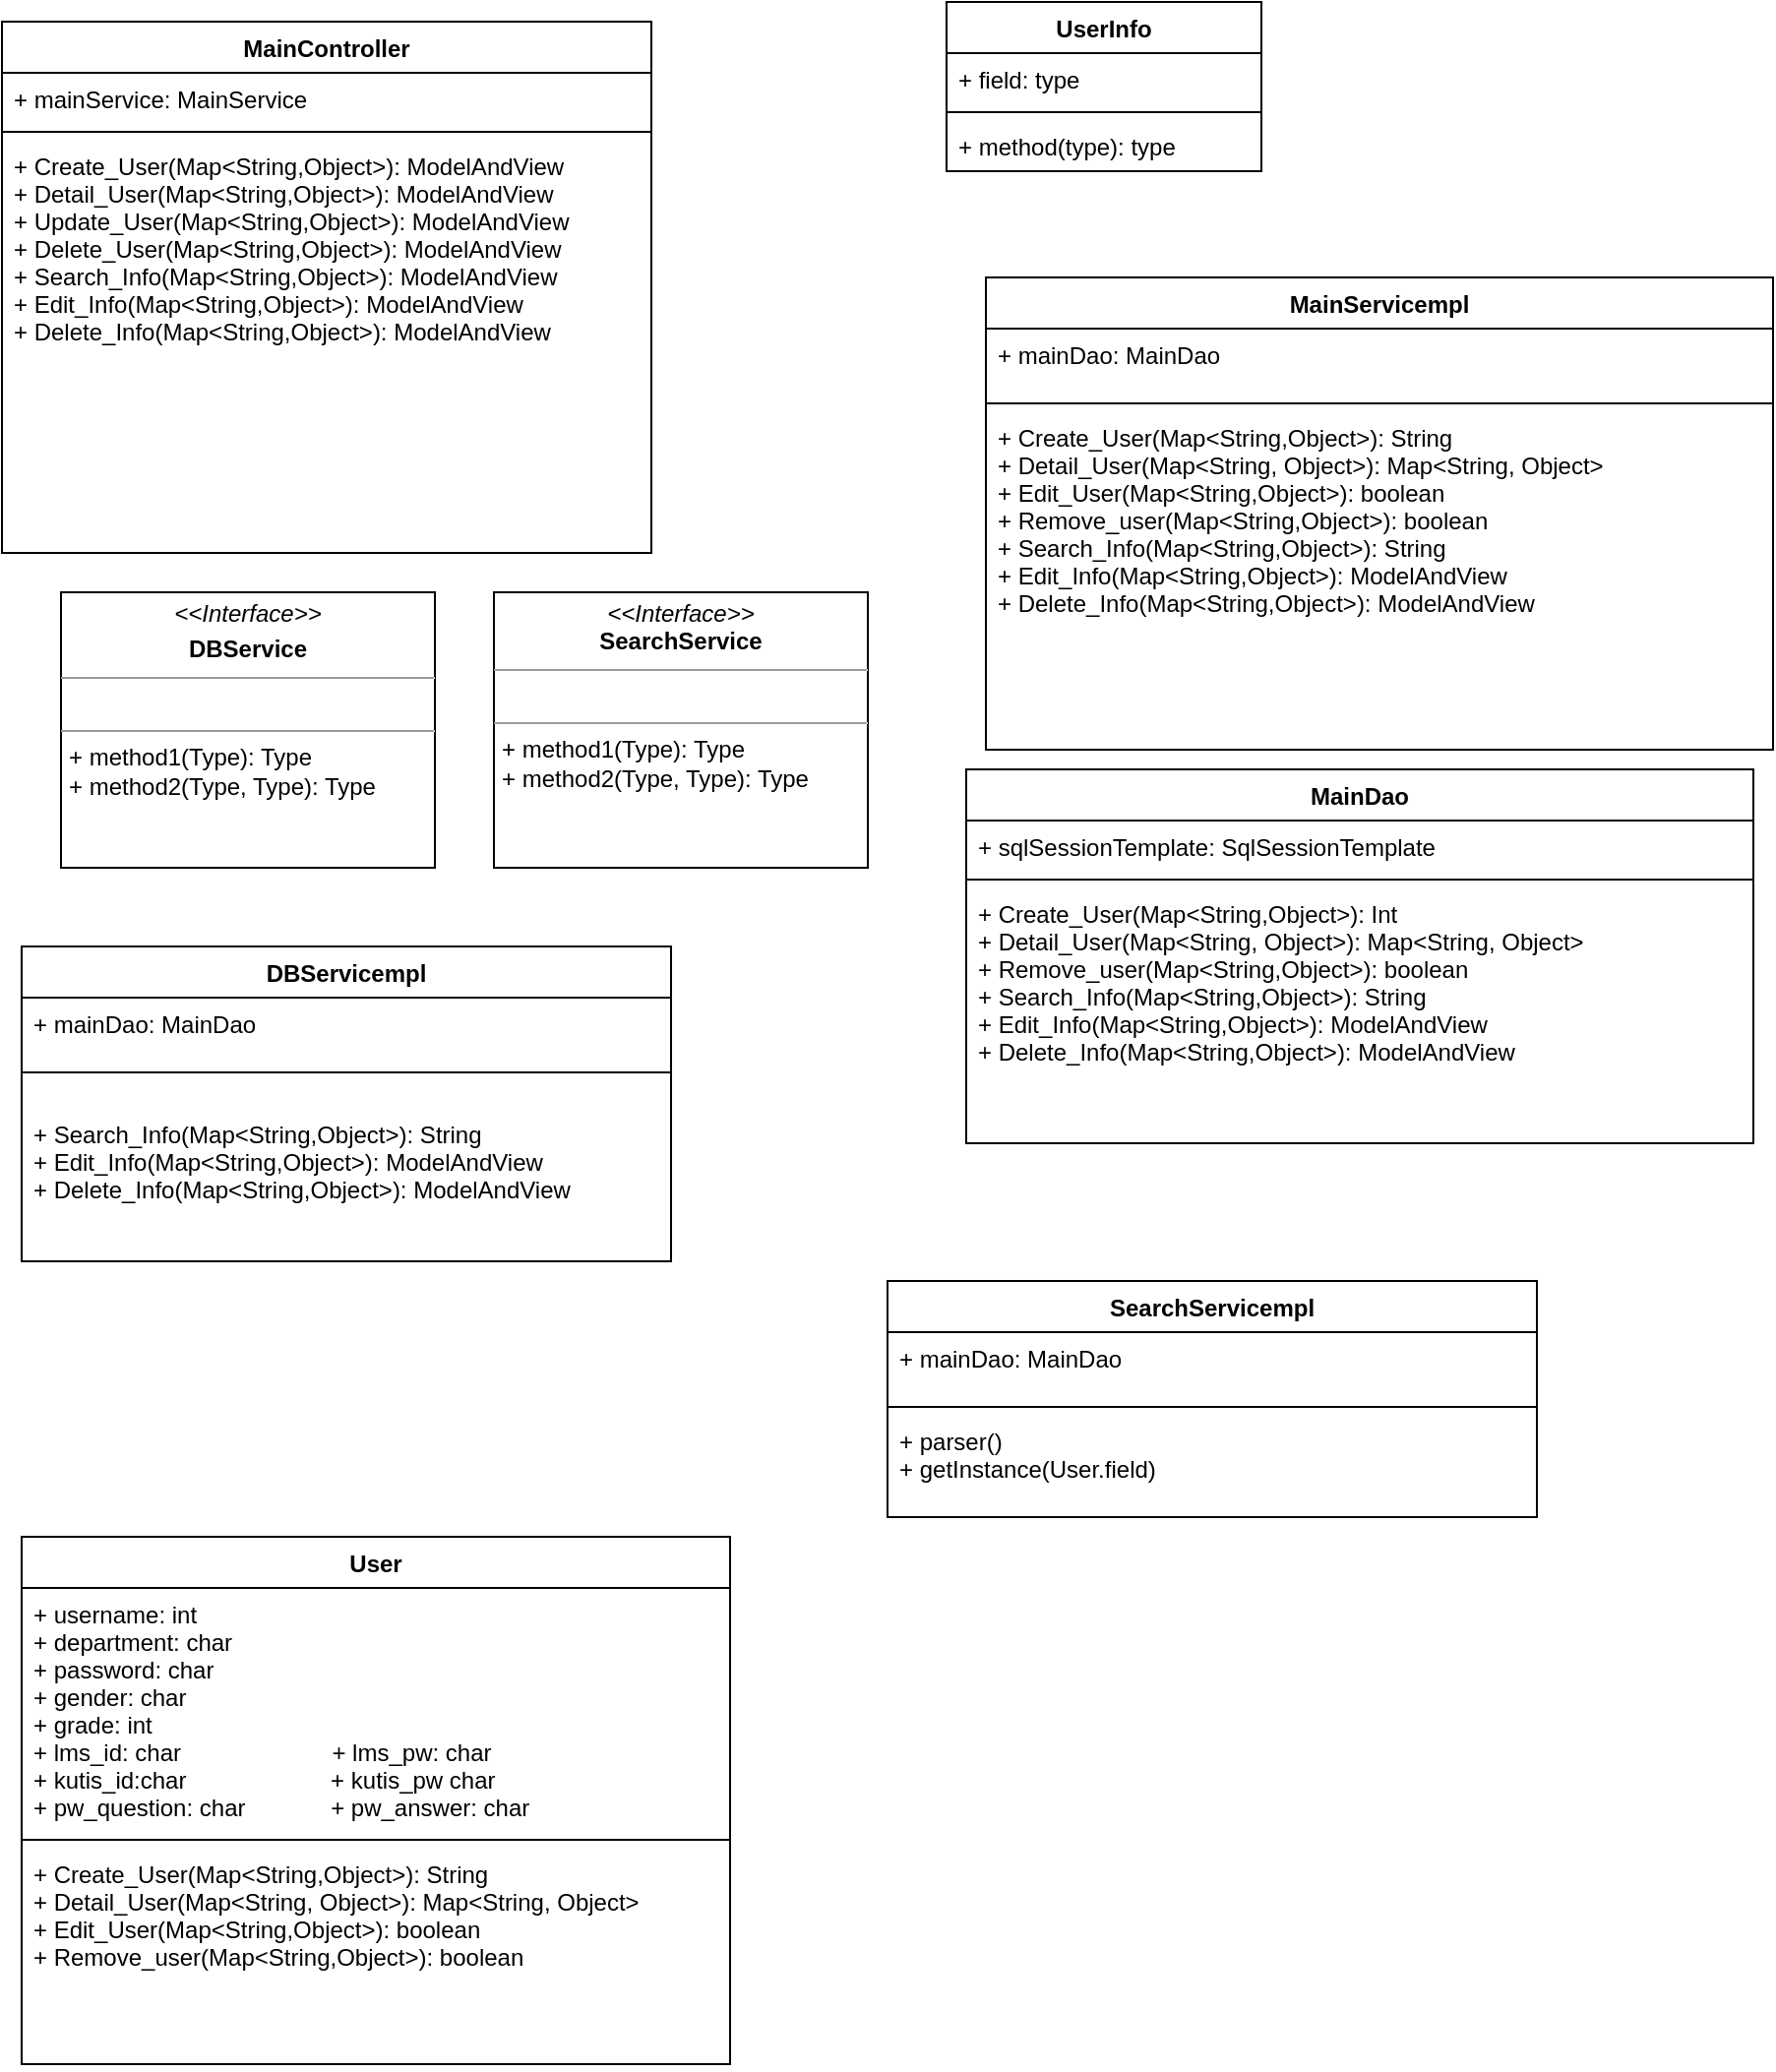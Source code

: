 <mxfile version="14.4.9" type="github">
  <diagram id="hXJ1OrPdra6JV9knEa6E" name="Page-1">
    <mxGraphModel dx="826" dy="606" grid="1" gridSize="10" guides="1" tooltips="1" connect="1" arrows="1" fold="1" page="1" pageScale="1" pageWidth="827" pageHeight="1169" math="0" shadow="0">
      <root>
        <mxCell id="0" />
        <mxCell id="1" parent="0" />
        <mxCell id="VYDLGmghNPemiEEbXY4p-1" value="MainController" style="swimlane;fontStyle=1;align=center;verticalAlign=top;childLayout=stackLayout;horizontal=1;startSize=26;horizontalStack=0;resizeParent=1;resizeParentMax=0;resizeLast=0;collapsible=1;marginBottom=0;" vertex="1" parent="1">
          <mxGeometry x="10" y="50" width="330" height="270" as="geometry" />
        </mxCell>
        <mxCell id="VYDLGmghNPemiEEbXY4p-2" value="+ mainService: MainService" style="text;strokeColor=none;fillColor=none;align=left;verticalAlign=top;spacingLeft=4;spacingRight=4;overflow=hidden;rotatable=0;points=[[0,0.5],[1,0.5]];portConstraint=eastwest;" vertex="1" parent="VYDLGmghNPemiEEbXY4p-1">
          <mxGeometry y="26" width="330" height="26" as="geometry" />
        </mxCell>
        <mxCell id="VYDLGmghNPemiEEbXY4p-3" value="" style="line;strokeWidth=1;fillColor=none;align=left;verticalAlign=middle;spacingTop=-1;spacingLeft=3;spacingRight=3;rotatable=0;labelPosition=right;points=[];portConstraint=eastwest;" vertex="1" parent="VYDLGmghNPemiEEbXY4p-1">
          <mxGeometry y="52" width="330" height="8" as="geometry" />
        </mxCell>
        <mxCell id="VYDLGmghNPemiEEbXY4p-4" value="+ Create_User(Map&lt;String,Object&gt;): ModelAndView&#xa;+ Detail_User(Map&lt;String,Object&gt;): ModelAndView&#xa;+ Update_User(Map&lt;String,Object&gt;): ModelAndView&#xa;+ Delete_User(Map&lt;String,Object&gt;): ModelAndView&#xa;+ Search_Info(Map&lt;String,Object&gt;): ModelAndView&#xa;+ Edit_Info(Map&lt;String,Object&gt;): ModelAndView&#xa;+ Delete_Info(Map&lt;String,Object&gt;): ModelAndView&#xa;" style="text;strokeColor=none;fillColor=none;align=left;verticalAlign=top;spacingLeft=4;spacingRight=4;overflow=hidden;rotatable=0;points=[[0,0.5],[1,0.5]];portConstraint=eastwest;" vertex="1" parent="VYDLGmghNPemiEEbXY4p-1">
          <mxGeometry y="60" width="330" height="210" as="geometry" />
        </mxCell>
        <mxCell id="VYDLGmghNPemiEEbXY4p-5" value="DBServicempl" style="swimlane;fontStyle=1;align=center;verticalAlign=top;childLayout=stackLayout;horizontal=1;startSize=26;horizontalStack=0;resizeParent=1;resizeParentMax=0;resizeLast=0;collapsible=1;marginBottom=0;" vertex="1" parent="1">
          <mxGeometry x="20" y="520" width="330" height="160" as="geometry" />
        </mxCell>
        <mxCell id="VYDLGmghNPemiEEbXY4p-6" value="+ mainDao: MainDao" style="text;strokeColor=none;fillColor=none;align=left;verticalAlign=top;spacingLeft=4;spacingRight=4;overflow=hidden;rotatable=0;points=[[0,0.5],[1,0.5]];portConstraint=eastwest;" vertex="1" parent="VYDLGmghNPemiEEbXY4p-5">
          <mxGeometry y="26" width="330" height="34" as="geometry" />
        </mxCell>
        <mxCell id="VYDLGmghNPemiEEbXY4p-7" value="" style="line;strokeWidth=1;fillColor=none;align=left;verticalAlign=middle;spacingTop=-1;spacingLeft=3;spacingRight=3;rotatable=0;labelPosition=right;points=[];portConstraint=eastwest;" vertex="1" parent="VYDLGmghNPemiEEbXY4p-5">
          <mxGeometry y="60" width="330" height="8" as="geometry" />
        </mxCell>
        <mxCell id="VYDLGmghNPemiEEbXY4p-8" value="&#xa;+ Search_Info(Map&lt;String,Object&gt;): String&#xa;+ Edit_Info(Map&lt;String,Object&gt;): ModelAndView&#xa;+ Delete_Info(Map&lt;String,Object&gt;): ModelAndView&#xa;" style="text;strokeColor=none;fillColor=none;align=left;verticalAlign=top;spacingLeft=4;spacingRight=4;overflow=hidden;rotatable=0;points=[[0,0.5],[1,0.5]];portConstraint=eastwest;" vertex="1" parent="VYDLGmghNPemiEEbXY4p-5">
          <mxGeometry y="68" width="330" height="92" as="geometry" />
        </mxCell>
        <mxCell id="VYDLGmghNPemiEEbXY4p-10" value="UserInfo" style="swimlane;fontStyle=1;align=center;verticalAlign=top;childLayout=stackLayout;horizontal=1;startSize=26;horizontalStack=0;resizeParent=1;resizeParentMax=0;resizeLast=0;collapsible=1;marginBottom=0;" vertex="1" parent="1">
          <mxGeometry x="490" y="40" width="160" height="86" as="geometry" />
        </mxCell>
        <mxCell id="VYDLGmghNPemiEEbXY4p-11" value="+ field: type" style="text;strokeColor=none;fillColor=none;align=left;verticalAlign=top;spacingLeft=4;spacingRight=4;overflow=hidden;rotatable=0;points=[[0,0.5],[1,0.5]];portConstraint=eastwest;" vertex="1" parent="VYDLGmghNPemiEEbXY4p-10">
          <mxGeometry y="26" width="160" height="26" as="geometry" />
        </mxCell>
        <mxCell id="VYDLGmghNPemiEEbXY4p-12" value="" style="line;strokeWidth=1;fillColor=none;align=left;verticalAlign=middle;spacingTop=-1;spacingLeft=3;spacingRight=3;rotatable=0;labelPosition=right;points=[];portConstraint=eastwest;" vertex="1" parent="VYDLGmghNPemiEEbXY4p-10">
          <mxGeometry y="52" width="160" height="8" as="geometry" />
        </mxCell>
        <mxCell id="VYDLGmghNPemiEEbXY4p-13" value="+ method(type): type" style="text;strokeColor=none;fillColor=none;align=left;verticalAlign=top;spacingLeft=4;spacingRight=4;overflow=hidden;rotatable=0;points=[[0,0.5],[1,0.5]];portConstraint=eastwest;" vertex="1" parent="VYDLGmghNPemiEEbXY4p-10">
          <mxGeometry y="60" width="160" height="26" as="geometry" />
        </mxCell>
        <mxCell id="VYDLGmghNPemiEEbXY4p-14" value="MainDao" style="swimlane;fontStyle=1;align=center;verticalAlign=top;childLayout=stackLayout;horizontal=1;startSize=26;horizontalStack=0;resizeParent=1;resizeParentMax=0;resizeLast=0;collapsible=1;marginBottom=0;" vertex="1" parent="1">
          <mxGeometry x="500" y="430" width="400" height="190" as="geometry" />
        </mxCell>
        <mxCell id="VYDLGmghNPemiEEbXY4p-15" value="+ sqlSessionTemplate: SqlSessionTemplate" style="text;strokeColor=none;fillColor=none;align=left;verticalAlign=top;spacingLeft=4;spacingRight=4;overflow=hidden;rotatable=0;points=[[0,0.5],[1,0.5]];portConstraint=eastwest;" vertex="1" parent="VYDLGmghNPemiEEbXY4p-14">
          <mxGeometry y="26" width="400" height="26" as="geometry" />
        </mxCell>
        <mxCell id="VYDLGmghNPemiEEbXY4p-16" value="" style="line;strokeWidth=1;fillColor=none;align=left;verticalAlign=middle;spacingTop=-1;spacingLeft=3;spacingRight=3;rotatable=0;labelPosition=right;points=[];portConstraint=eastwest;" vertex="1" parent="VYDLGmghNPemiEEbXY4p-14">
          <mxGeometry y="52" width="400" height="8" as="geometry" />
        </mxCell>
        <mxCell id="VYDLGmghNPemiEEbXY4p-17" value="+ Create_User(Map&lt;String,Object&gt;): Int&#xa;+ Detail_User(Map&lt;String, Object&gt;): Map&lt;String, Object&gt;                                  &#xa;+ Remove_user(Map&lt;String,Object&gt;): boolean&#xa;+ Search_Info(Map&lt;String,Object&gt;): String&#xa;+ Edit_Info(Map&lt;String,Object&gt;): ModelAndView&#xa;+ Delete_Info(Map&lt;String,Object&gt;): ModelAndView&#xa;" style="text;strokeColor=none;fillColor=none;align=left;verticalAlign=top;spacingLeft=4;spacingRight=4;overflow=hidden;rotatable=0;points=[[0,0.5],[1,0.5]];portConstraint=eastwest;" vertex="1" parent="VYDLGmghNPemiEEbXY4p-14">
          <mxGeometry y="60" width="400" height="130" as="geometry" />
        </mxCell>
        <mxCell id="VYDLGmghNPemiEEbXY4p-19" value="&lt;p style=&quot;margin: 0px ; margin-top: 4px ; text-align: center&quot;&gt;&lt;i&gt;&amp;lt;&amp;lt;Interface&amp;gt;&amp;gt;&lt;/i&gt;&lt;/p&gt;&lt;p style=&quot;margin: 0px ; margin-top: 4px ; text-align: center&quot;&gt;&lt;b&gt;DBService&lt;/b&gt;&lt;/p&gt;&lt;hr size=&quot;1&quot;&gt;&lt;p style=&quot;margin: 0px ; margin-left: 4px&quot;&gt;&lt;br&gt;&lt;/p&gt;&lt;hr size=&quot;1&quot;&gt;&lt;p style=&quot;margin: 0px ; margin-left: 4px&quot;&gt;+ method1(Type): Type&lt;br&gt;+ method2(Type, Type): Type&lt;/p&gt;" style="verticalAlign=top;align=left;overflow=fill;fontSize=12;fontFamily=Helvetica;html=1;" vertex="1" parent="1">
          <mxGeometry x="40" y="340" width="190" height="140" as="geometry" />
        </mxCell>
        <mxCell id="VYDLGmghNPemiEEbXY4p-22" value="&lt;p style=&quot;margin: 0px ; margin-top: 4px ; text-align: center&quot;&gt;&lt;i&gt;&amp;lt;&amp;lt;Interface&amp;gt;&amp;gt;&lt;/i&gt;&lt;br&gt;&lt;b&gt;SearchService&lt;/b&gt;&lt;/p&gt;&lt;hr size=&quot;1&quot;&gt;&lt;p style=&quot;margin: 0px ; margin-left: 4px&quot;&gt;&lt;br&gt;&lt;/p&gt;&lt;hr size=&quot;1&quot;&gt;&lt;p style=&quot;margin: 0px ; margin-left: 4px&quot;&gt;+ method1(Type): Type&lt;br&gt;+ method2(Type, Type): Type&lt;/p&gt;" style="verticalAlign=top;align=left;overflow=fill;fontSize=12;fontFamily=Helvetica;html=1;" vertex="1" parent="1">
          <mxGeometry x="260" y="340" width="190" height="140" as="geometry" />
        </mxCell>
        <mxCell id="VYDLGmghNPemiEEbXY4p-23" value="MainServicempl" style="swimlane;fontStyle=1;align=center;verticalAlign=top;childLayout=stackLayout;horizontal=1;startSize=26;horizontalStack=0;resizeParent=1;resizeParentMax=0;resizeLast=0;collapsible=1;marginBottom=0;" vertex="1" parent="1">
          <mxGeometry x="510" y="180" width="400" height="240" as="geometry" />
        </mxCell>
        <mxCell id="VYDLGmghNPemiEEbXY4p-24" value="+ mainDao: MainDao" style="text;strokeColor=none;fillColor=none;align=left;verticalAlign=top;spacingLeft=4;spacingRight=4;overflow=hidden;rotatable=0;points=[[0,0.5],[1,0.5]];portConstraint=eastwest;" vertex="1" parent="VYDLGmghNPemiEEbXY4p-23">
          <mxGeometry y="26" width="400" height="34" as="geometry" />
        </mxCell>
        <mxCell id="VYDLGmghNPemiEEbXY4p-25" value="" style="line;strokeWidth=1;fillColor=none;align=left;verticalAlign=middle;spacingTop=-1;spacingLeft=3;spacingRight=3;rotatable=0;labelPosition=right;points=[];portConstraint=eastwest;" vertex="1" parent="VYDLGmghNPemiEEbXY4p-23">
          <mxGeometry y="60" width="400" height="8" as="geometry" />
        </mxCell>
        <mxCell id="VYDLGmghNPemiEEbXY4p-26" value="+ Create_User(Map&lt;String,Object&gt;): String&#xa;+ Detail_User(Map&lt;String, Object&gt;): Map&lt;String, Object&gt;&#xa;+ Edit_User(Map&lt;String,Object&gt;): boolean                                  &#xa;+ Remove_user(Map&lt;String,Object&gt;): boolean&#xa;+ Search_Info(Map&lt;String,Object&gt;): String&#xa;+ Edit_Info(Map&lt;String,Object&gt;): ModelAndView&#xa;+ Delete_Info(Map&lt;String,Object&gt;): ModelAndView&#xa;" style="text;strokeColor=none;fillColor=none;align=left;verticalAlign=top;spacingLeft=4;spacingRight=4;overflow=hidden;rotatable=0;points=[[0,0.5],[1,0.5]];portConstraint=eastwest;" vertex="1" parent="VYDLGmghNPemiEEbXY4p-23">
          <mxGeometry y="68" width="400" height="172" as="geometry" />
        </mxCell>
        <mxCell id="VYDLGmghNPemiEEbXY4p-27" value="SearchServicempl" style="swimlane;fontStyle=1;align=center;verticalAlign=top;childLayout=stackLayout;horizontal=1;startSize=26;horizontalStack=0;resizeParent=1;resizeParentMax=0;resizeLast=0;collapsible=1;marginBottom=0;" vertex="1" parent="1">
          <mxGeometry x="460" y="690" width="330" height="120" as="geometry" />
        </mxCell>
        <mxCell id="VYDLGmghNPemiEEbXY4p-28" value="+ mainDao: MainDao" style="text;strokeColor=none;fillColor=none;align=left;verticalAlign=top;spacingLeft=4;spacingRight=4;overflow=hidden;rotatable=0;points=[[0,0.5],[1,0.5]];portConstraint=eastwest;" vertex="1" parent="VYDLGmghNPemiEEbXY4p-27">
          <mxGeometry y="26" width="330" height="34" as="geometry" />
        </mxCell>
        <mxCell id="VYDLGmghNPemiEEbXY4p-29" value="" style="line;strokeWidth=1;fillColor=none;align=left;verticalAlign=middle;spacingTop=-1;spacingLeft=3;spacingRight=3;rotatable=0;labelPosition=right;points=[];portConstraint=eastwest;" vertex="1" parent="VYDLGmghNPemiEEbXY4p-27">
          <mxGeometry y="60" width="330" height="8" as="geometry" />
        </mxCell>
        <mxCell id="VYDLGmghNPemiEEbXY4p-30" value="+ parser()&#xa;+ getInstance(User.field)" style="text;strokeColor=none;fillColor=none;align=left;verticalAlign=top;spacingLeft=4;spacingRight=4;overflow=hidden;rotatable=0;points=[[0,0.5],[1,0.5]];portConstraint=eastwest;" vertex="1" parent="VYDLGmghNPemiEEbXY4p-27">
          <mxGeometry y="68" width="330" height="52" as="geometry" />
        </mxCell>
        <mxCell id="VYDLGmghNPemiEEbXY4p-40" value="User" style="swimlane;fontStyle=1;align=center;verticalAlign=top;childLayout=stackLayout;horizontal=1;startSize=26;horizontalStack=0;resizeParent=1;resizeParentMax=0;resizeLast=0;collapsible=1;marginBottom=0;" vertex="1" parent="1">
          <mxGeometry x="20" y="820" width="360" height="268" as="geometry" />
        </mxCell>
        <mxCell id="VYDLGmghNPemiEEbXY4p-41" value="+ username: int&#xa;+ department: char&#xa;+ password: char&#xa;+ gender: char&#xa;+ grade: int&#xa;+ lms_id: char                       + lms_pw: char&#xa;+ kutis_id:char                      + kutis_pw char&#xa;+ pw_question: char             + pw_answer: char" style="text;strokeColor=none;fillColor=none;align=left;verticalAlign=top;spacingLeft=4;spacingRight=4;overflow=hidden;rotatable=0;points=[[0,0.5],[1,0.5]];portConstraint=eastwest;" vertex="1" parent="VYDLGmghNPemiEEbXY4p-40">
          <mxGeometry y="26" width="360" height="124" as="geometry" />
        </mxCell>
        <mxCell id="VYDLGmghNPemiEEbXY4p-42" value="" style="line;strokeWidth=1;fillColor=none;align=left;verticalAlign=middle;spacingTop=-1;spacingLeft=3;spacingRight=3;rotatable=0;labelPosition=right;points=[];portConstraint=eastwest;" vertex="1" parent="VYDLGmghNPemiEEbXY4p-40">
          <mxGeometry y="150" width="360" height="8" as="geometry" />
        </mxCell>
        <mxCell id="VYDLGmghNPemiEEbXY4p-43" value="+ Create_User(Map&lt;String,Object&gt;): String&#xa;+ Detail_User(Map&lt;String, Object&gt;): Map&lt;String, Object&gt;&#xa;+ Edit_User(Map&lt;String,Object&gt;): boolean                                  &#xa;+ Remove_user(Map&lt;String,Object&gt;): boolean" style="text;strokeColor=none;fillColor=none;align=left;verticalAlign=top;spacingLeft=4;spacingRight=4;overflow=hidden;rotatable=0;points=[[0,0.5],[1,0.5]];portConstraint=eastwest;" vertex="1" parent="VYDLGmghNPemiEEbXY4p-40">
          <mxGeometry y="158" width="360" height="110" as="geometry" />
        </mxCell>
      </root>
    </mxGraphModel>
  </diagram>
</mxfile>
